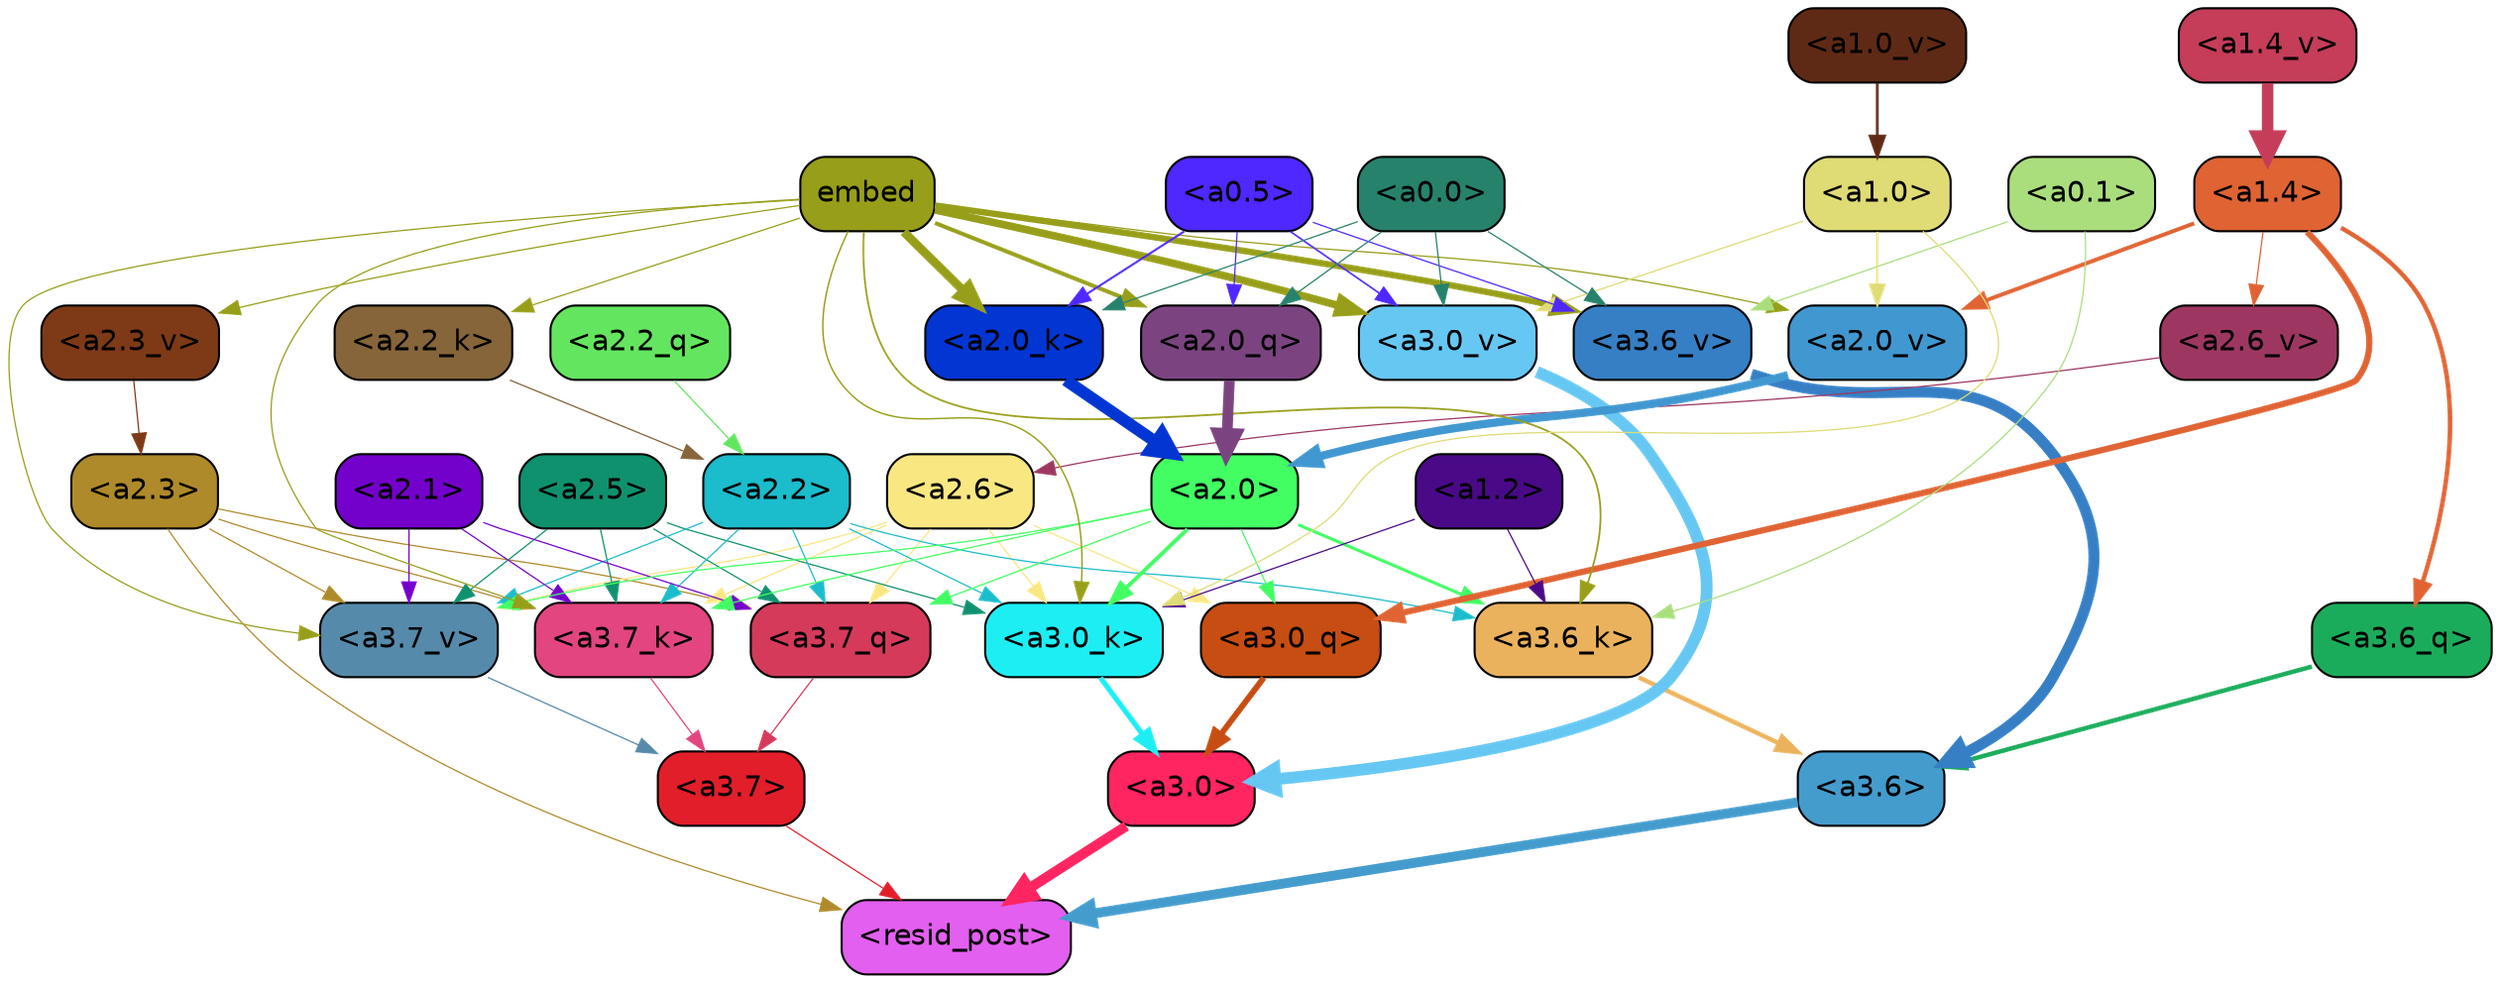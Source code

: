 strict digraph "" {
	graph [bgcolor=transparent,
		layout=dot,
		overlap=false,
		splines=true
	];
	"<a3.7>"	[color=black,
		fillcolor="#e21e2a",
		fontname=Helvetica,
		shape=box,
		style="filled, rounded"];
	"<resid_post>"	[color=black,
		fillcolor="#e35fef",
		fontname=Helvetica,
		shape=box,
		style="filled, rounded"];
	"<a3.7>" -> "<resid_post>"	[color="#e21e2a",
		penwidth=0.6];
	"<a3.6>"	[color=black,
		fillcolor="#449ccd",
		fontname=Helvetica,
		shape=box,
		style="filled, rounded"];
	"<a3.6>" -> "<resid_post>"	[color="#449ccd",
		penwidth=4.7534414529800415];
	"<a3.0>"	[color=black,
		fillcolor="#ff2561",
		fontname=Helvetica,
		shape=box,
		style="filled, rounded"];
	"<a3.0>" -> "<resid_post>"	[color="#ff2561",
		penwidth=4.898576855659485];
	"<a2.3>"	[color=black,
		fillcolor="#af8a2a",
		fontname=Helvetica,
		shape=box,
		style="filled, rounded"];
	"<a2.3>" -> "<resid_post>"	[color="#af8a2a",
		penwidth=0.6];
	"<a3.7_q>"	[color=black,
		fillcolor="#d53a5b",
		fontname=Helvetica,
		shape=box,
		style="filled, rounded"];
	"<a2.3>" -> "<a3.7_q>"	[color="#af8a2a",
		penwidth=0.6];
	"<a3.7_k>"	[color=black,
		fillcolor="#e2457f",
		fontname=Helvetica,
		shape=box,
		style="filled, rounded"];
	"<a2.3>" -> "<a3.7_k>"	[color="#af8a2a",
		penwidth=0.6];
	"<a3.7_v>"	[color=black,
		fillcolor="#568aaa",
		fontname=Helvetica,
		shape=box,
		style="filled, rounded"];
	"<a2.3>" -> "<a3.7_v>"	[color="#af8a2a",
		penwidth=0.6];
	"<a3.7_q>" -> "<a3.7>"	[color="#d53a5b",
		penwidth=0.6];
	"<a3.6_q>"	[color=black,
		fillcolor="#1bac5b",
		fontname=Helvetica,
		shape=box,
		style="filled, rounded"];
	"<a3.6_q>" -> "<a3.6>"	[color="#1bac5b",
		penwidth=2.160832464694977];
	"<a3.0_q>"	[color=black,
		fillcolor="#c74d12",
		fontname=Helvetica,
		shape=box,
		style="filled, rounded"];
	"<a3.0_q>" -> "<a3.0>"	[color="#c74d12",
		penwidth=2.870753765106201];
	"<a3.7_k>" -> "<a3.7>"	[color="#e2457f",
		penwidth=0.6];
	"<a3.6_k>"	[color=black,
		fillcolor="#ebb25d",
		fontname=Helvetica,
		shape=box,
		style="filled, rounded"];
	"<a3.6_k>" -> "<a3.6>"	[color="#ebb25d",
		penwidth=2.13908451795578];
	"<a3.0_k>"	[color=black,
		fillcolor="#1deef4",
		fontname=Helvetica,
		shape=box,
		style="filled, rounded"];
	"<a3.0_k>" -> "<a3.0>"	[color="#1deef4",
		penwidth=2.520303964614868];
	"<a3.7_v>" -> "<a3.7>"	[color="#568aaa",
		penwidth=0.6];
	"<a3.6_v>"	[color=black,
		fillcolor="#367fc5",
		fontname=Helvetica,
		shape=box,
		style="filled, rounded"];
	"<a3.6_v>" -> "<a3.6>"	[color="#367fc5",
		penwidth=5.297133803367615];
	"<a3.0_v>"	[color=black,
		fillcolor="#66c7f3",
		fontname=Helvetica,
		shape=box,
		style="filled, rounded"];
	"<a3.0_v>" -> "<a3.0>"	[color="#66c7f3",
		penwidth=5.680712580680847];
	"<a2.6>"	[color=black,
		fillcolor="#f9e782",
		fontname=Helvetica,
		shape=box,
		style="filled, rounded"];
	"<a2.6>" -> "<a3.7_q>"	[color="#f9e782",
		penwidth=0.6];
	"<a2.6>" -> "<a3.0_q>"	[color="#f9e782",
		penwidth=0.6];
	"<a2.6>" -> "<a3.7_k>"	[color="#f9e782",
		penwidth=0.6];
	"<a2.6>" -> "<a3.0_k>"	[color="#f9e782",
		penwidth=0.6];
	"<a2.6>" -> "<a3.7_v>"	[color="#f9e782",
		penwidth=0.6];
	"<a2.5>"	[color=black,
		fillcolor="#0f916e",
		fontname=Helvetica,
		shape=box,
		style="filled, rounded"];
	"<a2.5>" -> "<a3.7_q>"	[color="#0f916e",
		penwidth=0.6];
	"<a2.5>" -> "<a3.7_k>"	[color="#0f916e",
		penwidth=0.6];
	"<a2.5>" -> "<a3.0_k>"	[color="#0f916e",
		penwidth=0.6];
	"<a2.5>" -> "<a3.7_v>"	[color="#0f916e",
		penwidth=0.6];
	"<a2.2>"	[color=black,
		fillcolor="#1bbccb",
		fontname=Helvetica,
		shape=box,
		style="filled, rounded"];
	"<a2.2>" -> "<a3.7_q>"	[color="#1bbccb",
		penwidth=0.6];
	"<a2.2>" -> "<a3.7_k>"	[color="#1bbccb",
		penwidth=0.6];
	"<a2.2>" -> "<a3.6_k>"	[color="#1bbccb",
		penwidth=0.6];
	"<a2.2>" -> "<a3.0_k>"	[color="#1bbccb",
		penwidth=0.6];
	"<a2.2>" -> "<a3.7_v>"	[color="#1bbccb",
		penwidth=0.6];
	"<a2.1>"	[color=black,
		fillcolor="#7401cb",
		fontname=Helvetica,
		shape=box,
		style="filled, rounded"];
	"<a2.1>" -> "<a3.7_q>"	[color="#7401cb",
		penwidth=0.6];
	"<a2.1>" -> "<a3.7_k>"	[color="#7401cb",
		penwidth=0.6];
	"<a2.1>" -> "<a3.7_v>"	[color="#7401cb",
		penwidth=0.6];
	"<a2.0>"	[color=black,
		fillcolor="#42fe63",
		fontname=Helvetica,
		shape=box,
		style="filled, rounded"];
	"<a2.0>" -> "<a3.7_q>"	[color="#42fe63",
		penwidth=0.6];
	"<a2.0>" -> "<a3.0_q>"	[color="#42fe63",
		penwidth=0.6];
	"<a2.0>" -> "<a3.7_k>"	[color="#42fe63",
		penwidth=0.6];
	"<a2.0>" -> "<a3.6_k>"	[color="#42fe63",
		penwidth=1.4784413101151586];
	"<a2.0>" -> "<a3.0_k>"	[color="#42fe63",
		penwidth=1.8858084231615067];
	"<a2.0>" -> "<a3.7_v>"	[color="#42fe63",
		penwidth=0.6];
	"<a1.4>"	[color=black,
		fillcolor="#df6333",
		fontname=Helvetica,
		shape=box,
		style="filled, rounded"];
	"<a1.4>" -> "<a3.6_q>"	[color="#df6333",
		penwidth=2.149975523352623];
	"<a1.4>" -> "<a3.0_q>"	[color="#df6333",
		penwidth=3.0018038749694824];
	"<a2.6_v>"	[color=black,
		fillcolor="#9d3762",
		fontname=Helvetica,
		shape=box,
		style="filled, rounded"];
	"<a1.4>" -> "<a2.6_v>"	[color="#df6333",
		penwidth=0.6];
	"<a2.0_v>"	[color=black,
		fillcolor="#4197d0",
		fontname=Helvetica,
		shape=box,
		style="filled, rounded"];
	"<a1.4>" -> "<a2.0_v>"	[color="#df6333",
		penwidth=1.925402581691742];
	embed	[color=black,
		fillcolor="#979e19",
		fontname=Helvetica,
		shape=box,
		style="filled, rounded"];
	embed -> "<a3.7_k>"	[color="#979e19",
		penwidth=0.6];
	embed -> "<a3.6_k>"	[color="#979e19",
		penwidth=0.8552796393632889];
	embed -> "<a3.0_k>"	[color="#979e19",
		penwidth=0.691851794719696];
	embed -> "<a3.7_v>"	[color="#979e19",
		penwidth=0.6];
	embed -> "<a3.6_v>"	[color="#979e19",
		penwidth=3.067279100418091];
	embed -> "<a3.0_v>"	[color="#979e19",
		penwidth=3.6927278637886047];
	"<a2.0_q>"	[color=black,
		fillcolor="#7b4481",
		fontname=Helvetica,
		shape=box,
		style="filled, rounded"];
	embed -> "<a2.0_q>"	[color="#979e19",
		penwidth=1.944248914718628];
	"<a2.2_k>"	[color=black,
		fillcolor="#856539",
		fontname=Helvetica,
		shape=box,
		style="filled, rounded"];
	embed -> "<a2.2_k>"	[color="#979e19",
		penwidth=0.6];
	"<a2.0_k>"	[color=black,
		fillcolor="#0335d2",
		fontname=Helvetica,
		shape=box,
		style="filled, rounded"];
	embed -> "<a2.0_k>"	[color="#979e19",
		penwidth=4.198909968137741];
	"<a2.3_v>"	[color=black,
		fillcolor="#7e3a16",
		fontname=Helvetica,
		shape=box,
		style="filled, rounded"];
	embed -> "<a2.3_v>"	[color="#979e19",
		penwidth=0.6];
	embed -> "<a2.0_v>"	[color="#979e19",
		penwidth=0.6];
	"<a1.2>"	[color=black,
		fillcolor="#4a0a88",
		fontname=Helvetica,
		shape=box,
		style="filled, rounded"];
	"<a1.2>" -> "<a3.6_k>"	[color="#4a0a88",
		penwidth=0.6];
	"<a1.2>" -> "<a3.0_k>"	[color="#4a0a88",
		penwidth=0.6];
	"<a0.1>"	[color=black,
		fillcolor="#aade7d",
		fontname=Helvetica,
		shape=box,
		style="filled, rounded"];
	"<a0.1>" -> "<a3.6_k>"	[color="#aade7d",
		penwidth=0.6];
	"<a0.1>" -> "<a3.6_v>"	[color="#aade7d",
		penwidth=0.6];
	"<a1.0>"	[color=black,
		fillcolor="#dfdb75",
		fontname=Helvetica,
		shape=box,
		style="filled, rounded"];
	"<a1.0>" -> "<a3.0_k>"	[color="#dfdb75",
		penwidth=0.6];
	"<a1.0>" -> "<a3.0_v>"	[color="#dfdb75",
		penwidth=0.6];
	"<a1.0>" -> "<a2.0_v>"	[color="#dfdb75",
		penwidth=0.9920598268508911];
	"<a0.5>"	[color=black,
		fillcolor="#4f27ff",
		fontname=Helvetica,
		shape=box,
		style="filled, rounded"];
	"<a0.5>" -> "<a3.6_v>"	[color="#4f27ff",
		penwidth=0.6];
	"<a0.5>" -> "<a3.0_v>"	[color="#4f27ff",
		penwidth=0.8028683364391327];
	"<a0.5>" -> "<a2.0_q>"	[color="#4f27ff",
		penwidth=0.6];
	"<a0.5>" -> "<a2.0_k>"	[color="#4f27ff",
		penwidth=0.9883035719394684];
	"<a0.0>"	[color=black,
		fillcolor="#27826c",
		fontname=Helvetica,
		shape=box,
		style="filled, rounded"];
	"<a0.0>" -> "<a3.6_v>"	[color="#27826c",
		penwidth=0.6];
	"<a0.0>" -> "<a3.0_v>"	[color="#27826c",
		penwidth=0.6];
	"<a0.0>" -> "<a2.0_q>"	[color="#27826c",
		penwidth=0.6];
	"<a0.0>" -> "<a2.0_k>"	[color="#27826c",
		penwidth=0.6];
	"<a2.2_q>"	[color=black,
		fillcolor="#64e55f",
		fontname=Helvetica,
		shape=box,
		style="filled, rounded"];
	"<a2.2_q>" -> "<a2.2>"	[color="#64e55f",
		penwidth=0.6];
	"<a2.0_q>" -> "<a2.0>"	[color="#7b4481",
		penwidth=5.1847569942474365];
	"<a2.2_k>" -> "<a2.2>"	[color="#856539",
		penwidth=0.6149471998214722];
	"<a2.0_k>" -> "<a2.0>"	[color="#0335d2",
		penwidth=5.773491740226746];
	"<a2.6_v>" -> "<a2.6>"	[color="#9d3762",
		penwidth=0.6];
	"<a2.3_v>" -> "<a2.3>"	[color="#7e3a16",
		penwidth=0.6];
	"<a2.0_v>" -> "<a2.0>"	[color="#4197d0",
		penwidth=3.9731863737106323];
	"<a1.4_v>"	[color=black,
		fillcolor="#c53d59",
		fontname=Helvetica,
		shape=box,
		style="filled, rounded"];
	"<a1.4_v>" -> "<a1.4>"	[color="#c53d59",
		penwidth=5.565408229827881];
	"<a1.0_v>"	[color=black,
		fillcolor="#5f2a15",
		fontname=Helvetica,
		shape=box,
		style="filled, rounded"];
	"<a1.0_v>" -> "<a1.0>"	[color="#5f2a15",
		penwidth=1.3358666002750397];
}
